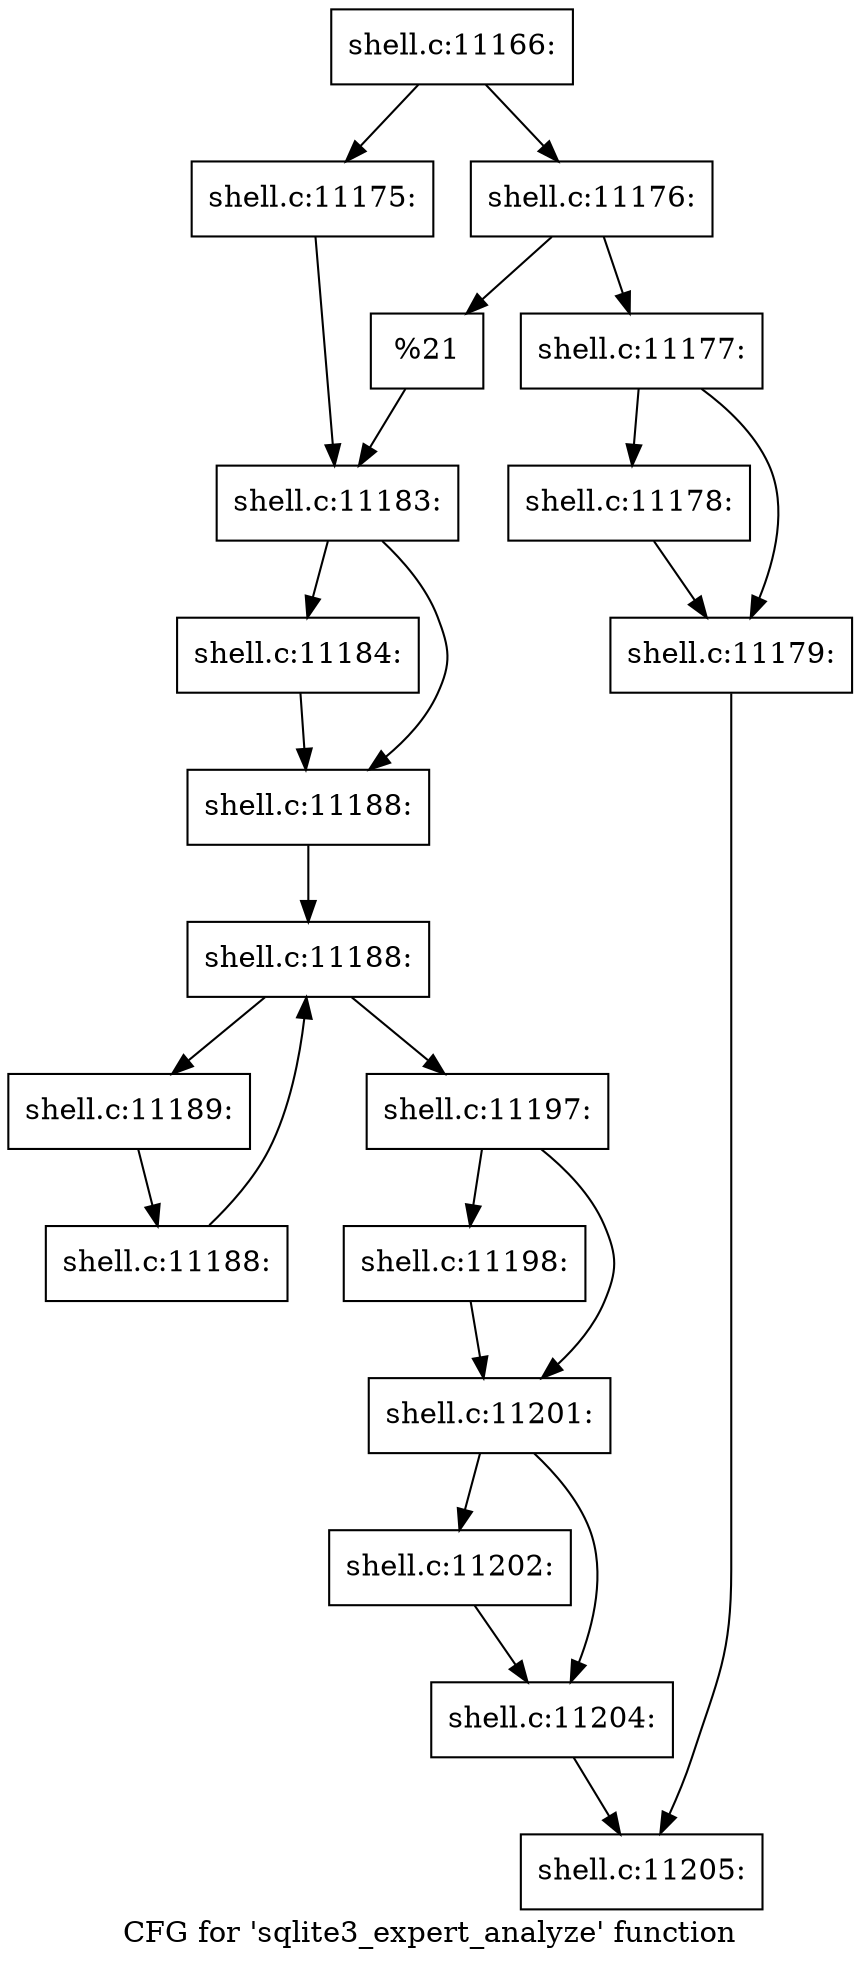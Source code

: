 digraph "CFG for 'sqlite3_expert_analyze' function" {
	label="CFG for 'sqlite3_expert_analyze' function";

	Node0x560276438620 [shape=record,label="{shell.c:11166:}"];
	Node0x560276438620 -> Node0x56027643d830;
	Node0x560276438620 -> Node0x5602764858e0;
	Node0x56027643d830 [shape=record,label="{shell.c:11175:}"];
	Node0x56027643d830 -> Node0x560276485660;
	Node0x5602764858e0 [shape=record,label="{shell.c:11176:}"];
	Node0x5602764858e0 -> Node0x5602764384d0;
	Node0x5602764858e0 -> Node0x560276485ea0;
	Node0x5602764384d0 [shape=record,label="{shell.c:11177:}"];
	Node0x5602764384d0 -> Node0x560276486470;
	Node0x5602764384d0 -> Node0x5602764864c0;
	Node0x560276486470 [shape=record,label="{shell.c:11178:}"];
	Node0x560276486470 -> Node0x5602764864c0;
	Node0x5602764864c0 [shape=record,label="{shell.c:11179:}"];
	Node0x5602764864c0 -> Node0x560276438570;
	Node0x560276485ea0 [shape=record,label="{%21}"];
	Node0x560276485ea0 -> Node0x560276485660;
	Node0x560276485660 [shape=record,label="{shell.c:11183:}"];
	Node0x560276485660 -> Node0x560276486c00;
	Node0x560276485660 -> Node0x560276486c50;
	Node0x560276486c00 [shape=record,label="{shell.c:11184:}"];
	Node0x560276486c00 -> Node0x560276486c50;
	Node0x560276486c50 [shape=record,label="{shell.c:11188:}"];
	Node0x560276486c50 -> Node0x5602764874b0;
	Node0x5602764874b0 [shape=record,label="{shell.c:11188:}"];
	Node0x5602764874b0 -> Node0x560276487bb0;
	Node0x5602764874b0 -> Node0x560276150d80;
	Node0x560276487bb0 [shape=record,label="{shell.c:11189:}"];
	Node0x560276487bb0 -> Node0x560276487b20;
	Node0x560276487b20 [shape=record,label="{shell.c:11188:}"];
	Node0x560276487b20 -> Node0x5602764874b0;
	Node0x560276150d80 [shape=record,label="{shell.c:11197:}"];
	Node0x560276150d80 -> Node0x5602762eea40;
	Node0x560276150d80 -> Node0x560276488380;
	Node0x5602762eea40 [shape=record,label="{shell.c:11198:}"];
	Node0x5602762eea40 -> Node0x560276488380;
	Node0x560276488380 [shape=record,label="{shell.c:11201:}"];
	Node0x560276488380 -> Node0x5602764423f0;
	Node0x560276488380 -> Node0x560276489e60;
	Node0x5602764423f0 [shape=record,label="{shell.c:11202:}"];
	Node0x5602764423f0 -> Node0x560276489e60;
	Node0x560276489e60 [shape=record,label="{shell.c:11204:}"];
	Node0x560276489e60 -> Node0x560276438570;
	Node0x560276438570 [shape=record,label="{shell.c:11205:}"];
}
